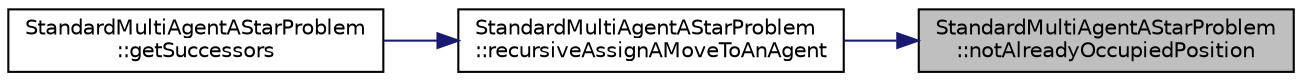 digraph "StandardMultiAgentAStarProblem::notAlreadyOccupiedPosition"
{
 // INTERACTIVE_SVG=YES
 // LATEX_PDF_SIZE
  edge [fontname="Helvetica",fontsize="10",labelfontname="Helvetica",labelfontsize="10"];
  node [fontname="Helvetica",fontsize="10",shape=record];
  rankdir="RL";
  Node1 [label="StandardMultiAgentAStarProblem\l::notAlreadyOccupiedPosition",height=0.2,width=0.4,color="black", fillcolor="grey75", style="filled", fontcolor="black",tooltip=" "];
  Node1 -> Node2 [dir="back",color="midnightblue",fontsize="10",style="solid",fontname="Helvetica"];
  Node2 [label="StandardMultiAgentAStarProblem\l::recursiveAssignAMoveToAnAgent",height=0.2,width=0.4,color="black", fillcolor="white", style="filled",URL="$classStandardMultiAgentAStarProblem.html#ad50df16e0b6b504b8b81f03ba156d2bc",tooltip=" "];
  Node2 -> Node3 [dir="back",color="midnightblue",fontsize="10",style="solid",fontname="Helvetica"];
  Node3 [label="StandardMultiAgentAStarProblem\l::getSuccessors",height=0.2,width=0.4,color="black", fillcolor="white", style="filled",URL="$classStandardMultiAgentAStarProblem.html#a150f39b059994eec58855f173b3a03fa",tooltip=" "];
}
